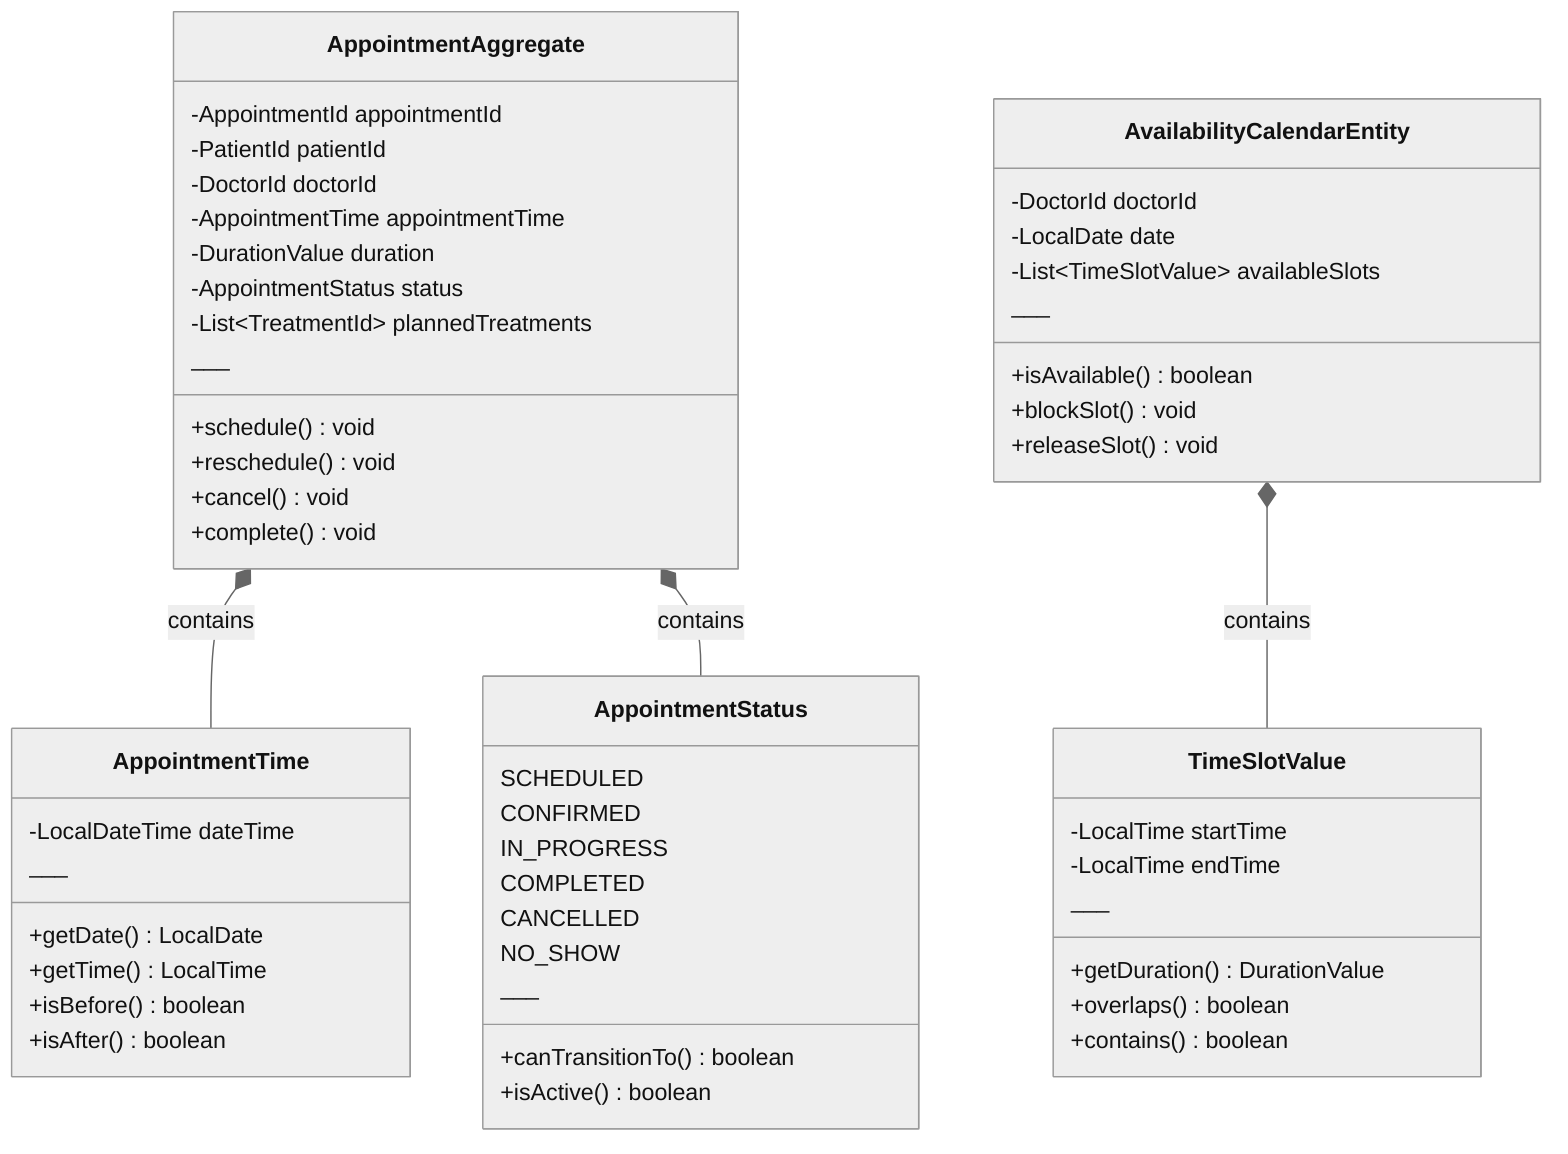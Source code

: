 %%{init: {'theme':'neutral'}}%%
classDiagram
    class AppointmentAggregate {
        -AppointmentId appointmentId
        -PatientId patientId
        -DoctorId doctorId
        -AppointmentTime appointmentTime
        -DurationValue duration
        -AppointmentStatus status
        -List~TreatmentId~ plannedTreatments
        ___
        +schedule() void
        +reschedule() void
        +cancel() void
        +complete() void
    }
    
    class AvailabilityCalendarEntity {
        -DoctorId doctorId
        -LocalDate date
        -List~TimeSlotValue~ availableSlots
        ___
        +isAvailable() boolean
        +blockSlot() void
        +releaseSlot() void
    }
    
    class AppointmentTime {
        -LocalDateTime dateTime
        ___
        +getDate() LocalDate
        +getTime() LocalTime
        +isBefore() boolean
        +isAfter() boolean
    }
    
    class TimeSlotValue {
        -LocalTime startTime
        -LocalTime endTime
        ___
        +getDuration() DurationValue
        +overlaps() boolean
        +contains() boolean
    }
    
    class AppointmentStatus {
        SCHEDULED
        CONFIRMED
        IN_PROGRESS
        COMPLETED
        CANCELLED
        NO_SHOW
        ___
        +canTransitionTo() boolean
        +isActive() boolean
    }
    
    AppointmentAggregate *-- AppointmentTime : contains
    AppointmentAggregate *-- AppointmentStatus : contains
    AvailabilityCalendarEntity *-- TimeSlotValue : contains
